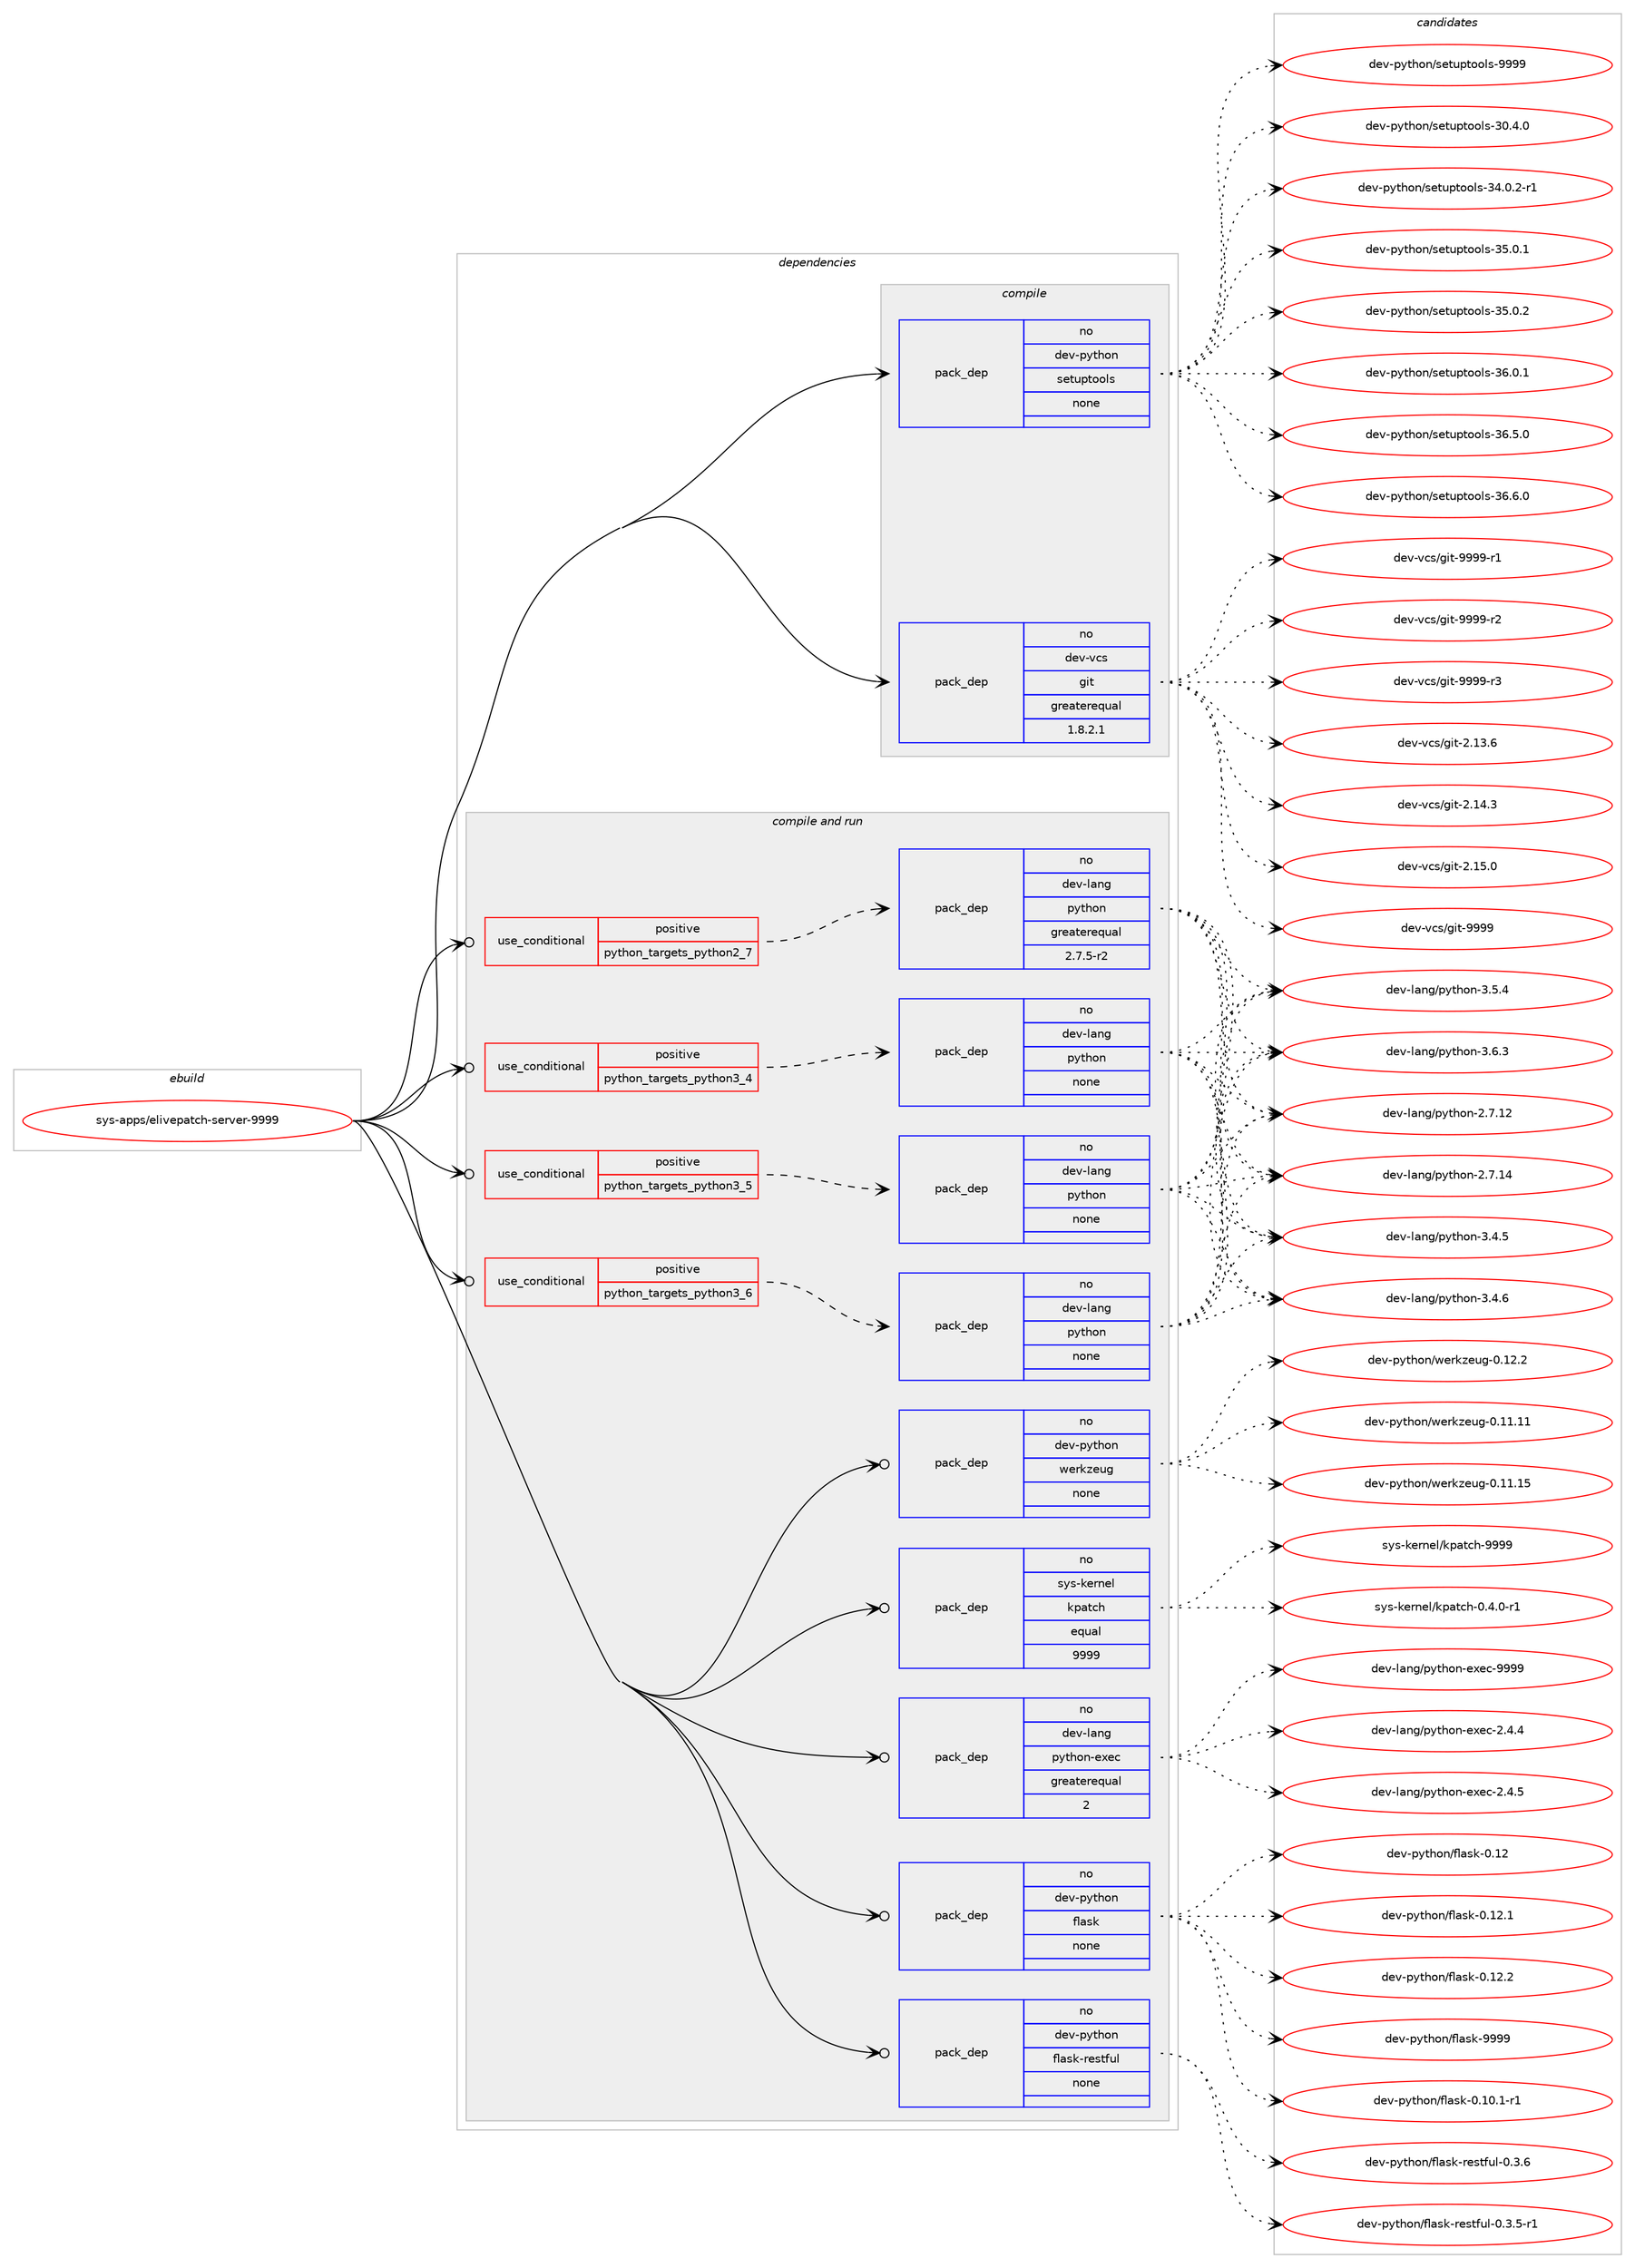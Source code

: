 digraph prolog {

# *************
# Graph options
# *************

newrank=true;
concentrate=true;
compound=true;
graph [rankdir=LR,fontname=Helvetica,fontsize=10,ranksep=1.5];#, ranksep=2.5, nodesep=0.2];
edge  [arrowhead=vee];
node  [fontname=Helvetica,fontsize=10];

# **********
# The ebuild
# **********

subgraph cluster_leftcol {
color=gray;
rank=same;
label=<<i>ebuild</i>>;
id [label="sys-apps/elivepatch-server-9999", color=red, width=4, href="../sys-apps/elivepatch-server-9999.svg"];
}

# ****************
# The dependencies
# ****************

subgraph cluster_midcol {
color=gray;
label=<<i>dependencies</i>>;
subgraph cluster_compile {
fillcolor="#eeeeee";
style=filled;
label=<<i>compile</i>>;
subgraph pack347700 {
dependency468460 [label=<<TABLE BORDER="0" CELLBORDER="1" CELLSPACING="0" CELLPADDING="4" WIDTH="220"><TR><TD ROWSPAN="6" CELLPADDING="30">pack_dep</TD></TR><TR><TD WIDTH="110">no</TD></TR><TR><TD>dev-python</TD></TR><TR><TD>setuptools</TD></TR><TR><TD>none</TD></TR><TR><TD></TD></TR></TABLE>>, shape=none, color=blue];
}
id:e -> dependency468460:w [weight=20,style="solid",arrowhead="vee"];
subgraph pack347701 {
dependency468461 [label=<<TABLE BORDER="0" CELLBORDER="1" CELLSPACING="0" CELLPADDING="4" WIDTH="220"><TR><TD ROWSPAN="6" CELLPADDING="30">pack_dep</TD></TR><TR><TD WIDTH="110">no</TD></TR><TR><TD>dev-vcs</TD></TR><TR><TD>git</TD></TR><TR><TD>greaterequal</TD></TR><TR><TD>1.8.2.1</TD></TR></TABLE>>, shape=none, color=blue];
}
id:e -> dependency468461:w [weight=20,style="solid",arrowhead="vee"];
}
subgraph cluster_compileandrun {
fillcolor="#eeeeee";
style=filled;
label=<<i>compile and run</i>>;
subgraph cond112681 {
dependency468462 [label=<<TABLE BORDER="0" CELLBORDER="1" CELLSPACING="0" CELLPADDING="4"><TR><TD ROWSPAN="3" CELLPADDING="10">use_conditional</TD></TR><TR><TD>positive</TD></TR><TR><TD>python_targets_python2_7</TD></TR></TABLE>>, shape=none, color=red];
subgraph pack347702 {
dependency468463 [label=<<TABLE BORDER="0" CELLBORDER="1" CELLSPACING="0" CELLPADDING="4" WIDTH="220"><TR><TD ROWSPAN="6" CELLPADDING="30">pack_dep</TD></TR><TR><TD WIDTH="110">no</TD></TR><TR><TD>dev-lang</TD></TR><TR><TD>python</TD></TR><TR><TD>greaterequal</TD></TR><TR><TD>2.7.5-r2</TD></TR></TABLE>>, shape=none, color=blue];
}
dependency468462:e -> dependency468463:w [weight=20,style="dashed",arrowhead="vee"];
}
id:e -> dependency468462:w [weight=20,style="solid",arrowhead="odotvee"];
subgraph cond112682 {
dependency468464 [label=<<TABLE BORDER="0" CELLBORDER="1" CELLSPACING="0" CELLPADDING="4"><TR><TD ROWSPAN="3" CELLPADDING="10">use_conditional</TD></TR><TR><TD>positive</TD></TR><TR><TD>python_targets_python3_4</TD></TR></TABLE>>, shape=none, color=red];
subgraph pack347703 {
dependency468465 [label=<<TABLE BORDER="0" CELLBORDER="1" CELLSPACING="0" CELLPADDING="4" WIDTH="220"><TR><TD ROWSPAN="6" CELLPADDING="30">pack_dep</TD></TR><TR><TD WIDTH="110">no</TD></TR><TR><TD>dev-lang</TD></TR><TR><TD>python</TD></TR><TR><TD>none</TD></TR><TR><TD></TD></TR></TABLE>>, shape=none, color=blue];
}
dependency468464:e -> dependency468465:w [weight=20,style="dashed",arrowhead="vee"];
}
id:e -> dependency468464:w [weight=20,style="solid",arrowhead="odotvee"];
subgraph cond112683 {
dependency468466 [label=<<TABLE BORDER="0" CELLBORDER="1" CELLSPACING="0" CELLPADDING="4"><TR><TD ROWSPAN="3" CELLPADDING="10">use_conditional</TD></TR><TR><TD>positive</TD></TR><TR><TD>python_targets_python3_5</TD></TR></TABLE>>, shape=none, color=red];
subgraph pack347704 {
dependency468467 [label=<<TABLE BORDER="0" CELLBORDER="1" CELLSPACING="0" CELLPADDING="4" WIDTH="220"><TR><TD ROWSPAN="6" CELLPADDING="30">pack_dep</TD></TR><TR><TD WIDTH="110">no</TD></TR><TR><TD>dev-lang</TD></TR><TR><TD>python</TD></TR><TR><TD>none</TD></TR><TR><TD></TD></TR></TABLE>>, shape=none, color=blue];
}
dependency468466:e -> dependency468467:w [weight=20,style="dashed",arrowhead="vee"];
}
id:e -> dependency468466:w [weight=20,style="solid",arrowhead="odotvee"];
subgraph cond112684 {
dependency468468 [label=<<TABLE BORDER="0" CELLBORDER="1" CELLSPACING="0" CELLPADDING="4"><TR><TD ROWSPAN="3" CELLPADDING="10">use_conditional</TD></TR><TR><TD>positive</TD></TR><TR><TD>python_targets_python3_6</TD></TR></TABLE>>, shape=none, color=red];
subgraph pack347705 {
dependency468469 [label=<<TABLE BORDER="0" CELLBORDER="1" CELLSPACING="0" CELLPADDING="4" WIDTH="220"><TR><TD ROWSPAN="6" CELLPADDING="30">pack_dep</TD></TR><TR><TD WIDTH="110">no</TD></TR><TR><TD>dev-lang</TD></TR><TR><TD>python</TD></TR><TR><TD>none</TD></TR><TR><TD></TD></TR></TABLE>>, shape=none, color=blue];
}
dependency468468:e -> dependency468469:w [weight=20,style="dashed",arrowhead="vee"];
}
id:e -> dependency468468:w [weight=20,style="solid",arrowhead="odotvee"];
subgraph pack347706 {
dependency468470 [label=<<TABLE BORDER="0" CELLBORDER="1" CELLSPACING="0" CELLPADDING="4" WIDTH="220"><TR><TD ROWSPAN="6" CELLPADDING="30">pack_dep</TD></TR><TR><TD WIDTH="110">no</TD></TR><TR><TD>dev-lang</TD></TR><TR><TD>python-exec</TD></TR><TR><TD>greaterequal</TD></TR><TR><TD>2</TD></TR></TABLE>>, shape=none, color=blue];
}
id:e -> dependency468470:w [weight=20,style="solid",arrowhead="odotvee"];
subgraph pack347707 {
dependency468471 [label=<<TABLE BORDER="0" CELLBORDER="1" CELLSPACING="0" CELLPADDING="4" WIDTH="220"><TR><TD ROWSPAN="6" CELLPADDING="30">pack_dep</TD></TR><TR><TD WIDTH="110">no</TD></TR><TR><TD>dev-python</TD></TR><TR><TD>flask</TD></TR><TR><TD>none</TD></TR><TR><TD></TD></TR></TABLE>>, shape=none, color=blue];
}
id:e -> dependency468471:w [weight=20,style="solid",arrowhead="odotvee"];
subgraph pack347708 {
dependency468472 [label=<<TABLE BORDER="0" CELLBORDER="1" CELLSPACING="0" CELLPADDING="4" WIDTH="220"><TR><TD ROWSPAN="6" CELLPADDING="30">pack_dep</TD></TR><TR><TD WIDTH="110">no</TD></TR><TR><TD>dev-python</TD></TR><TR><TD>flask-restful</TD></TR><TR><TD>none</TD></TR><TR><TD></TD></TR></TABLE>>, shape=none, color=blue];
}
id:e -> dependency468472:w [weight=20,style="solid",arrowhead="odotvee"];
subgraph pack347709 {
dependency468473 [label=<<TABLE BORDER="0" CELLBORDER="1" CELLSPACING="0" CELLPADDING="4" WIDTH="220"><TR><TD ROWSPAN="6" CELLPADDING="30">pack_dep</TD></TR><TR><TD WIDTH="110">no</TD></TR><TR><TD>dev-python</TD></TR><TR><TD>werkzeug</TD></TR><TR><TD>none</TD></TR><TR><TD></TD></TR></TABLE>>, shape=none, color=blue];
}
id:e -> dependency468473:w [weight=20,style="solid",arrowhead="odotvee"];
subgraph pack347710 {
dependency468474 [label=<<TABLE BORDER="0" CELLBORDER="1" CELLSPACING="0" CELLPADDING="4" WIDTH="220"><TR><TD ROWSPAN="6" CELLPADDING="30">pack_dep</TD></TR><TR><TD WIDTH="110">no</TD></TR><TR><TD>sys-kernel</TD></TR><TR><TD>kpatch</TD></TR><TR><TD>equal</TD></TR><TR><TD>9999</TD></TR></TABLE>>, shape=none, color=blue];
}
id:e -> dependency468474:w [weight=20,style="solid",arrowhead="odotvee"];
}
subgraph cluster_run {
fillcolor="#eeeeee";
style=filled;
label=<<i>run</i>>;
}
}

# **************
# The candidates
# **************

subgraph cluster_choices {
rank=same;
color=gray;
label=<<i>candidates</i>>;

subgraph choice347700 {
color=black;
nodesep=1;
choice100101118451121211161041111104711510111611711211611111110811545514846524648 [label="dev-python/setuptools-30.4.0", color=red, width=4,href="../dev-python/setuptools-30.4.0.svg"];
choice1001011184511212111610411111047115101116117112116111111108115455152464846504511449 [label="dev-python/setuptools-34.0.2-r1", color=red, width=4,href="../dev-python/setuptools-34.0.2-r1.svg"];
choice100101118451121211161041111104711510111611711211611111110811545515346484649 [label="dev-python/setuptools-35.0.1", color=red, width=4,href="../dev-python/setuptools-35.0.1.svg"];
choice100101118451121211161041111104711510111611711211611111110811545515346484650 [label="dev-python/setuptools-35.0.2", color=red, width=4,href="../dev-python/setuptools-35.0.2.svg"];
choice100101118451121211161041111104711510111611711211611111110811545515446484649 [label="dev-python/setuptools-36.0.1", color=red, width=4,href="../dev-python/setuptools-36.0.1.svg"];
choice100101118451121211161041111104711510111611711211611111110811545515446534648 [label="dev-python/setuptools-36.5.0", color=red, width=4,href="../dev-python/setuptools-36.5.0.svg"];
choice100101118451121211161041111104711510111611711211611111110811545515446544648 [label="dev-python/setuptools-36.6.0", color=red, width=4,href="../dev-python/setuptools-36.6.0.svg"];
choice10010111845112121116104111110471151011161171121161111111081154557575757 [label="dev-python/setuptools-9999", color=red, width=4,href="../dev-python/setuptools-9999.svg"];
dependency468460:e -> choice100101118451121211161041111104711510111611711211611111110811545514846524648:w [style=dotted,weight="100"];
dependency468460:e -> choice1001011184511212111610411111047115101116117112116111111108115455152464846504511449:w [style=dotted,weight="100"];
dependency468460:e -> choice100101118451121211161041111104711510111611711211611111110811545515346484649:w [style=dotted,weight="100"];
dependency468460:e -> choice100101118451121211161041111104711510111611711211611111110811545515346484650:w [style=dotted,weight="100"];
dependency468460:e -> choice100101118451121211161041111104711510111611711211611111110811545515446484649:w [style=dotted,weight="100"];
dependency468460:e -> choice100101118451121211161041111104711510111611711211611111110811545515446534648:w [style=dotted,weight="100"];
dependency468460:e -> choice100101118451121211161041111104711510111611711211611111110811545515446544648:w [style=dotted,weight="100"];
dependency468460:e -> choice10010111845112121116104111110471151011161171121161111111081154557575757:w [style=dotted,weight="100"];
}
subgraph choice347701 {
color=black;
nodesep=1;
choice10010111845118991154710310511645504649514654 [label="dev-vcs/git-2.13.6", color=red, width=4,href="../dev-vcs/git-2.13.6.svg"];
choice10010111845118991154710310511645504649524651 [label="dev-vcs/git-2.14.3", color=red, width=4,href="../dev-vcs/git-2.14.3.svg"];
choice10010111845118991154710310511645504649534648 [label="dev-vcs/git-2.15.0", color=red, width=4,href="../dev-vcs/git-2.15.0.svg"];
choice1001011184511899115471031051164557575757 [label="dev-vcs/git-9999", color=red, width=4,href="../dev-vcs/git-9999.svg"];
choice10010111845118991154710310511645575757574511449 [label="dev-vcs/git-9999-r1", color=red, width=4,href="../dev-vcs/git-9999-r1.svg"];
choice10010111845118991154710310511645575757574511450 [label="dev-vcs/git-9999-r2", color=red, width=4,href="../dev-vcs/git-9999-r2.svg"];
choice10010111845118991154710310511645575757574511451 [label="dev-vcs/git-9999-r3", color=red, width=4,href="../dev-vcs/git-9999-r3.svg"];
dependency468461:e -> choice10010111845118991154710310511645504649514654:w [style=dotted,weight="100"];
dependency468461:e -> choice10010111845118991154710310511645504649524651:w [style=dotted,weight="100"];
dependency468461:e -> choice10010111845118991154710310511645504649534648:w [style=dotted,weight="100"];
dependency468461:e -> choice1001011184511899115471031051164557575757:w [style=dotted,weight="100"];
dependency468461:e -> choice10010111845118991154710310511645575757574511449:w [style=dotted,weight="100"];
dependency468461:e -> choice10010111845118991154710310511645575757574511450:w [style=dotted,weight="100"];
dependency468461:e -> choice10010111845118991154710310511645575757574511451:w [style=dotted,weight="100"];
}
subgraph choice347702 {
color=black;
nodesep=1;
choice10010111845108971101034711212111610411111045504655464950 [label="dev-lang/python-2.7.12", color=red, width=4,href="../dev-lang/python-2.7.12.svg"];
choice10010111845108971101034711212111610411111045504655464952 [label="dev-lang/python-2.7.14", color=red, width=4,href="../dev-lang/python-2.7.14.svg"];
choice100101118451089711010347112121116104111110455146524653 [label="dev-lang/python-3.4.5", color=red, width=4,href="../dev-lang/python-3.4.5.svg"];
choice100101118451089711010347112121116104111110455146524654 [label="dev-lang/python-3.4.6", color=red, width=4,href="../dev-lang/python-3.4.6.svg"];
choice100101118451089711010347112121116104111110455146534652 [label="dev-lang/python-3.5.4", color=red, width=4,href="../dev-lang/python-3.5.4.svg"];
choice100101118451089711010347112121116104111110455146544651 [label="dev-lang/python-3.6.3", color=red, width=4,href="../dev-lang/python-3.6.3.svg"];
dependency468463:e -> choice10010111845108971101034711212111610411111045504655464950:w [style=dotted,weight="100"];
dependency468463:e -> choice10010111845108971101034711212111610411111045504655464952:w [style=dotted,weight="100"];
dependency468463:e -> choice100101118451089711010347112121116104111110455146524653:w [style=dotted,weight="100"];
dependency468463:e -> choice100101118451089711010347112121116104111110455146524654:w [style=dotted,weight="100"];
dependency468463:e -> choice100101118451089711010347112121116104111110455146534652:w [style=dotted,weight="100"];
dependency468463:e -> choice100101118451089711010347112121116104111110455146544651:w [style=dotted,weight="100"];
}
subgraph choice347703 {
color=black;
nodesep=1;
choice10010111845108971101034711212111610411111045504655464950 [label="dev-lang/python-2.7.12", color=red, width=4,href="../dev-lang/python-2.7.12.svg"];
choice10010111845108971101034711212111610411111045504655464952 [label="dev-lang/python-2.7.14", color=red, width=4,href="../dev-lang/python-2.7.14.svg"];
choice100101118451089711010347112121116104111110455146524653 [label="dev-lang/python-3.4.5", color=red, width=4,href="../dev-lang/python-3.4.5.svg"];
choice100101118451089711010347112121116104111110455146524654 [label="dev-lang/python-3.4.6", color=red, width=4,href="../dev-lang/python-3.4.6.svg"];
choice100101118451089711010347112121116104111110455146534652 [label="dev-lang/python-3.5.4", color=red, width=4,href="../dev-lang/python-3.5.4.svg"];
choice100101118451089711010347112121116104111110455146544651 [label="dev-lang/python-3.6.3", color=red, width=4,href="../dev-lang/python-3.6.3.svg"];
dependency468465:e -> choice10010111845108971101034711212111610411111045504655464950:w [style=dotted,weight="100"];
dependency468465:e -> choice10010111845108971101034711212111610411111045504655464952:w [style=dotted,weight="100"];
dependency468465:e -> choice100101118451089711010347112121116104111110455146524653:w [style=dotted,weight="100"];
dependency468465:e -> choice100101118451089711010347112121116104111110455146524654:w [style=dotted,weight="100"];
dependency468465:e -> choice100101118451089711010347112121116104111110455146534652:w [style=dotted,weight="100"];
dependency468465:e -> choice100101118451089711010347112121116104111110455146544651:w [style=dotted,weight="100"];
}
subgraph choice347704 {
color=black;
nodesep=1;
choice10010111845108971101034711212111610411111045504655464950 [label="dev-lang/python-2.7.12", color=red, width=4,href="../dev-lang/python-2.7.12.svg"];
choice10010111845108971101034711212111610411111045504655464952 [label="dev-lang/python-2.7.14", color=red, width=4,href="../dev-lang/python-2.7.14.svg"];
choice100101118451089711010347112121116104111110455146524653 [label="dev-lang/python-3.4.5", color=red, width=4,href="../dev-lang/python-3.4.5.svg"];
choice100101118451089711010347112121116104111110455146524654 [label="dev-lang/python-3.4.6", color=red, width=4,href="../dev-lang/python-3.4.6.svg"];
choice100101118451089711010347112121116104111110455146534652 [label="dev-lang/python-3.5.4", color=red, width=4,href="../dev-lang/python-3.5.4.svg"];
choice100101118451089711010347112121116104111110455146544651 [label="dev-lang/python-3.6.3", color=red, width=4,href="../dev-lang/python-3.6.3.svg"];
dependency468467:e -> choice10010111845108971101034711212111610411111045504655464950:w [style=dotted,weight="100"];
dependency468467:e -> choice10010111845108971101034711212111610411111045504655464952:w [style=dotted,weight="100"];
dependency468467:e -> choice100101118451089711010347112121116104111110455146524653:w [style=dotted,weight="100"];
dependency468467:e -> choice100101118451089711010347112121116104111110455146524654:w [style=dotted,weight="100"];
dependency468467:e -> choice100101118451089711010347112121116104111110455146534652:w [style=dotted,weight="100"];
dependency468467:e -> choice100101118451089711010347112121116104111110455146544651:w [style=dotted,weight="100"];
}
subgraph choice347705 {
color=black;
nodesep=1;
choice10010111845108971101034711212111610411111045504655464950 [label="dev-lang/python-2.7.12", color=red, width=4,href="../dev-lang/python-2.7.12.svg"];
choice10010111845108971101034711212111610411111045504655464952 [label="dev-lang/python-2.7.14", color=red, width=4,href="../dev-lang/python-2.7.14.svg"];
choice100101118451089711010347112121116104111110455146524653 [label="dev-lang/python-3.4.5", color=red, width=4,href="../dev-lang/python-3.4.5.svg"];
choice100101118451089711010347112121116104111110455146524654 [label="dev-lang/python-3.4.6", color=red, width=4,href="../dev-lang/python-3.4.6.svg"];
choice100101118451089711010347112121116104111110455146534652 [label="dev-lang/python-3.5.4", color=red, width=4,href="../dev-lang/python-3.5.4.svg"];
choice100101118451089711010347112121116104111110455146544651 [label="dev-lang/python-3.6.3", color=red, width=4,href="../dev-lang/python-3.6.3.svg"];
dependency468469:e -> choice10010111845108971101034711212111610411111045504655464950:w [style=dotted,weight="100"];
dependency468469:e -> choice10010111845108971101034711212111610411111045504655464952:w [style=dotted,weight="100"];
dependency468469:e -> choice100101118451089711010347112121116104111110455146524653:w [style=dotted,weight="100"];
dependency468469:e -> choice100101118451089711010347112121116104111110455146524654:w [style=dotted,weight="100"];
dependency468469:e -> choice100101118451089711010347112121116104111110455146534652:w [style=dotted,weight="100"];
dependency468469:e -> choice100101118451089711010347112121116104111110455146544651:w [style=dotted,weight="100"];
}
subgraph choice347706 {
color=black;
nodesep=1;
choice1001011184510897110103471121211161041111104510112010199455046524652 [label="dev-lang/python-exec-2.4.4", color=red, width=4,href="../dev-lang/python-exec-2.4.4.svg"];
choice1001011184510897110103471121211161041111104510112010199455046524653 [label="dev-lang/python-exec-2.4.5", color=red, width=4,href="../dev-lang/python-exec-2.4.5.svg"];
choice10010111845108971101034711212111610411111045101120101994557575757 [label="dev-lang/python-exec-9999", color=red, width=4,href="../dev-lang/python-exec-9999.svg"];
dependency468470:e -> choice1001011184510897110103471121211161041111104510112010199455046524652:w [style=dotted,weight="100"];
dependency468470:e -> choice1001011184510897110103471121211161041111104510112010199455046524653:w [style=dotted,weight="100"];
dependency468470:e -> choice10010111845108971101034711212111610411111045101120101994557575757:w [style=dotted,weight="100"];
}
subgraph choice347707 {
color=black;
nodesep=1;
choice100101118451121211161041111104710210897115107454846494846494511449 [label="dev-python/flask-0.10.1-r1", color=red, width=4,href="../dev-python/flask-0.10.1-r1.svg"];
choice1001011184511212111610411111047102108971151074548464950 [label="dev-python/flask-0.12", color=red, width=4,href="../dev-python/flask-0.12.svg"];
choice10010111845112121116104111110471021089711510745484649504649 [label="dev-python/flask-0.12.1", color=red, width=4,href="../dev-python/flask-0.12.1.svg"];
choice10010111845112121116104111110471021089711510745484649504650 [label="dev-python/flask-0.12.2", color=red, width=4,href="../dev-python/flask-0.12.2.svg"];
choice1001011184511212111610411111047102108971151074557575757 [label="dev-python/flask-9999", color=red, width=4,href="../dev-python/flask-9999.svg"];
dependency468471:e -> choice100101118451121211161041111104710210897115107454846494846494511449:w [style=dotted,weight="100"];
dependency468471:e -> choice1001011184511212111610411111047102108971151074548464950:w [style=dotted,weight="100"];
dependency468471:e -> choice10010111845112121116104111110471021089711510745484649504649:w [style=dotted,weight="100"];
dependency468471:e -> choice10010111845112121116104111110471021089711510745484649504650:w [style=dotted,weight="100"];
dependency468471:e -> choice1001011184511212111610411111047102108971151074557575757:w [style=dotted,weight="100"];
}
subgraph choice347708 {
color=black;
nodesep=1;
choice100101118451121211161041111104710210897115107451141011151161021171084548465146534511449 [label="dev-python/flask-restful-0.3.5-r1", color=red, width=4,href="../dev-python/flask-restful-0.3.5-r1.svg"];
choice10010111845112121116104111110471021089711510745114101115116102117108454846514654 [label="dev-python/flask-restful-0.3.6", color=red, width=4,href="../dev-python/flask-restful-0.3.6.svg"];
dependency468472:e -> choice100101118451121211161041111104710210897115107451141011151161021171084548465146534511449:w [style=dotted,weight="100"];
dependency468472:e -> choice10010111845112121116104111110471021089711510745114101115116102117108454846514654:w [style=dotted,weight="100"];
}
subgraph choice347709 {
color=black;
nodesep=1;
choice10010111845112121116104111110471191011141071221011171034548464949464949 [label="dev-python/werkzeug-0.11.11", color=red, width=4,href="../dev-python/werkzeug-0.11.11.svg"];
choice10010111845112121116104111110471191011141071221011171034548464949464953 [label="dev-python/werkzeug-0.11.15", color=red, width=4,href="../dev-python/werkzeug-0.11.15.svg"];
choice100101118451121211161041111104711910111410712210111710345484649504650 [label="dev-python/werkzeug-0.12.2", color=red, width=4,href="../dev-python/werkzeug-0.12.2.svg"];
dependency468473:e -> choice10010111845112121116104111110471191011141071221011171034548464949464949:w [style=dotted,weight="100"];
dependency468473:e -> choice10010111845112121116104111110471191011141071221011171034548464949464953:w [style=dotted,weight="100"];
dependency468473:e -> choice100101118451121211161041111104711910111410712210111710345484649504650:w [style=dotted,weight="100"];
}
subgraph choice347710 {
color=black;
nodesep=1;
choice115121115451071011141101011084710711297116991044548465246484511449 [label="sys-kernel/kpatch-0.4.0-r1", color=red, width=4,href="../sys-kernel/kpatch-0.4.0-r1.svg"];
choice115121115451071011141101011084710711297116991044557575757 [label="sys-kernel/kpatch-9999", color=red, width=4,href="../sys-kernel/kpatch-9999.svg"];
dependency468474:e -> choice115121115451071011141101011084710711297116991044548465246484511449:w [style=dotted,weight="100"];
dependency468474:e -> choice115121115451071011141101011084710711297116991044557575757:w [style=dotted,weight="100"];
}
}

}
